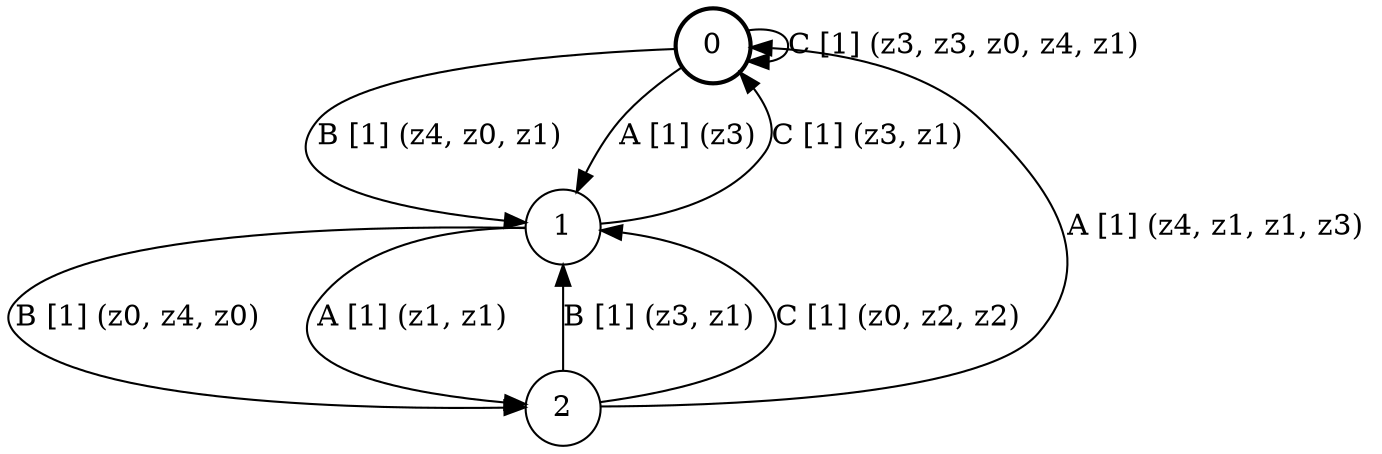 # generated file, don't try to modify
# command: dot -Tpng <filename> > tree.png
digraph Automaton {
    node [shape = circle];
    0 [style = "bold"];
    0 -> 1 [label = "B [1] (z4, z0, z1) "];
    0 -> 1 [label = "A [1] (z3) "];
    0 -> 0 [label = "C [1] (z3, z3, z0, z4, z1) "];
    1 -> 2 [label = "B [1] (z0, z4, z0) "];
    1 -> 2 [label = "A [1] (z1, z1) "];
    1 -> 0 [label = "C [1] (z3, z1) "];
    2 -> 1 [label = "B [1] (z3, z1) "];
    2 -> 0 [label = "A [1] (z4, z1, z1, z3) "];
    2 -> 1 [label = "C [1] (z0, z2, z2) "];
}
